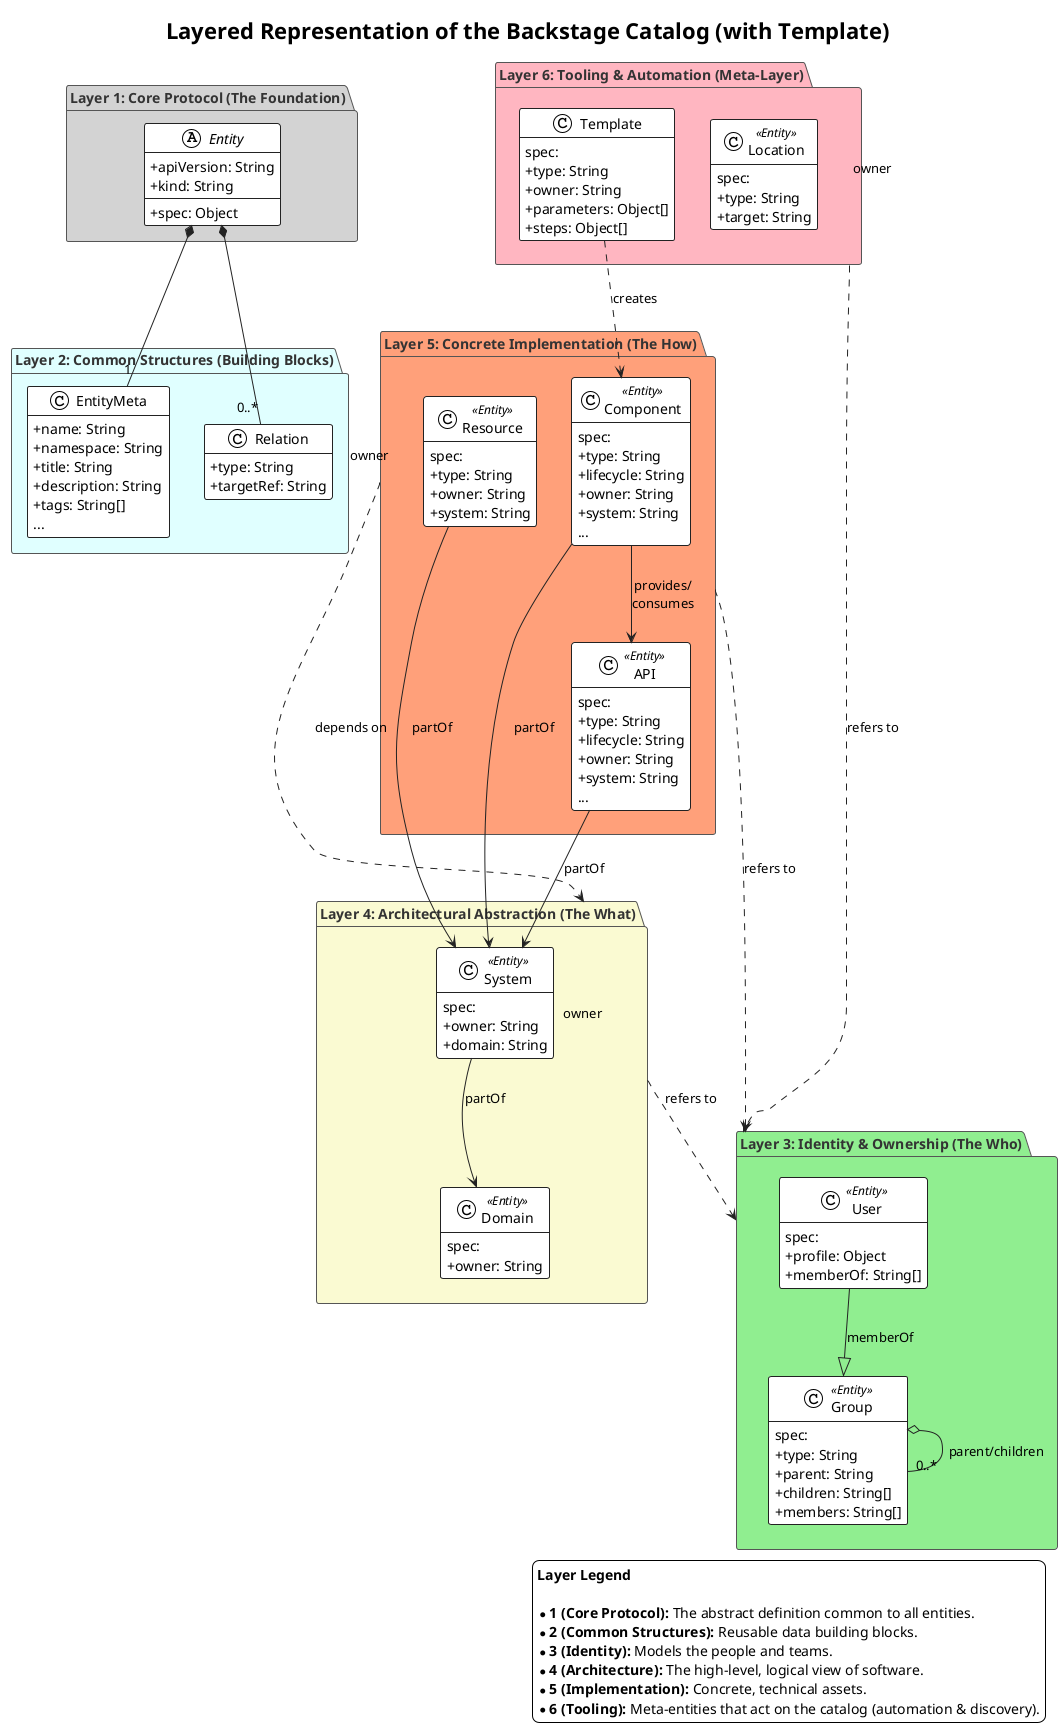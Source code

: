 @startuml
!theme plain
title Layered Representation of the Backstage Catalog (with Template)

' Layout direction to reinforce the layered concept
top to bottom direction

' Styles to improve readability
skinparam classAttributeIconSize 0
skinparam class {
    BackgroundColor White
    ArrowColor #222222
    BorderColor #222222
}
skinparam package {
    BackgroundColor LightBlue
    BorderColor #555555
    FontColor #333333
}
skinparam legend {
    BorderColor black
    BackgroundColor white
}

' ===================================
' ====== LAYER 1: CORE PROTOCOL ======
' ===================================
package "Layer 1: Core Protocol (The Foundation)" as Layer01 #LightGrey {
  abstract class Entity {
    + apiVersion: String
    + kind: String
    --
    + spec: Object
  }
}

' ===================================
' ====== LAYER 2: COMMON STRUCTURES ======
' ===================================
package "Layer 2: Common Structures (Building Blocks)" as Layer02 #LightCyan {
  class EntityMeta {
    + name: String
    + namespace: String
    + title: String
    + description: String
    + tags: String[]
    ...
  }

  class Relation {
    + type: String
    + targetRef: String
  }
}

' ===================================
' ====== LAYER 3: IDENTITY & OWNERSHIP (THE WHO) ======
' ===================================
package "Layer 3: Identity & Ownership (The Who)" as Layer03 #LightGreen {
  class User <<Entity>> {
    {field} spec:
    + profile: Object
    + memberOf: String[]
  }

  class Group <<Entity>> {
    {field} spec:
    + type: String
    + parent: String
    + children: String[]
    + members: String[]
  }
}

' ===================================
' ====== LAYER 4: ARCHITECTURAL ABSTRACTION (THE WHAT) ======
' ===================================
package "Layer 4: Architectural Abstraction (The What)" as Layer04 #LightGoldenRodYellow {
  class Domain <<Entity>> {
    {field} spec:
    + owner: String
  }

  class System <<Entity>> {
    {field} spec:
    + owner: String
    + domain: String
  }
}

' ===================================
' ====== LAYER 5: CONCRETE IMPLEMENTATION (THE HOW) ======
' ===================================
package "Layer 5: Concrete Implementation (The How)" as Layer05 #LightSalmon {
  class Component <<Entity>> {
    {field} spec:
    + type: String
    + lifecycle: String
    + owner: String
    + system: String
    ...
  }

  class API <<Entity>> {
    {field} spec:
    + type: String
    + lifecycle: String
    + owner: String
    + system: String
    ...
  }

  class Resource <<Entity>> {
    {field} spec:
    + type: String
    + owner: String
    + system: String
  }
}

' ====================================================
' ====== LAYER 6: TOOLING & AUTOMATION (META-LAYER) ======
' ====================================================
package "Layer 6: Tooling & Automation (Meta-Layer)" as Layer06 #LightPink {
    class Location <<Entity>> {
        {field} spec:
        + type: String
        + target: String
    }

    class Template {
        {field} spec:
        + type: String
        + owner: String
        + parameters: Object[]
        + steps: Object[]
    }
}


' ===============================================
' ====== RELATIONSHIPS & DEPENDENCIES BETWEEN LAYERS ======
' ===============================================

' ' Inheritance: All concrete kinds inherit from the abstract Entity
' Entity <|-- User
' Entity <|-- Group
' Entity <|-- Domain
' Entity <|-- System
' Entity <|-- Component
' Entity <|-- API
' Entity <|-- Resource
' Entity <|-- Location
' Entity <|-- Template


' Composition: The base entity is composed of common structures
Entity *-- "1" EntityMeta
Entity *-- "0..*" Relation

' Association relationships that define the catalog graph
User --|> Group : "memberOf"
Group o-- "0..*" Group : "parent/children"
System --> Domain : "partOf"
Component --> System : "partOf"
API --> System : "partOf"
Resource --> System : "partOf"
Component --> API : "provides/\nconsumes"

' Functional relationship of the Template
Template ..> Component : "creates"

' Logical dependencies between layers
Layer05 ..> Layer04 : depends on
Layer04 ..> Layer03 : "owner" refers to
Layer05 ..> Layer03 : "owner" refers to
Layer06 ..> Layer03 : "owner" refers to


legend right
  **Layer Legend**

  * **1 (Core Protocol):** The abstract definition common to all entities.
  * **2 (Common Structures):** Reusable data building blocks.
  * **3 (Identity):** Models the people and teams.
  * **4 (Architecture):** The high-level, logical view of software.
  * **5 (Implementation):** Concrete, technical assets.
  * **6 (Tooling):** Meta-entities that act on the catalog (automation & discovery).
end legend

hide empty members

@enduml
